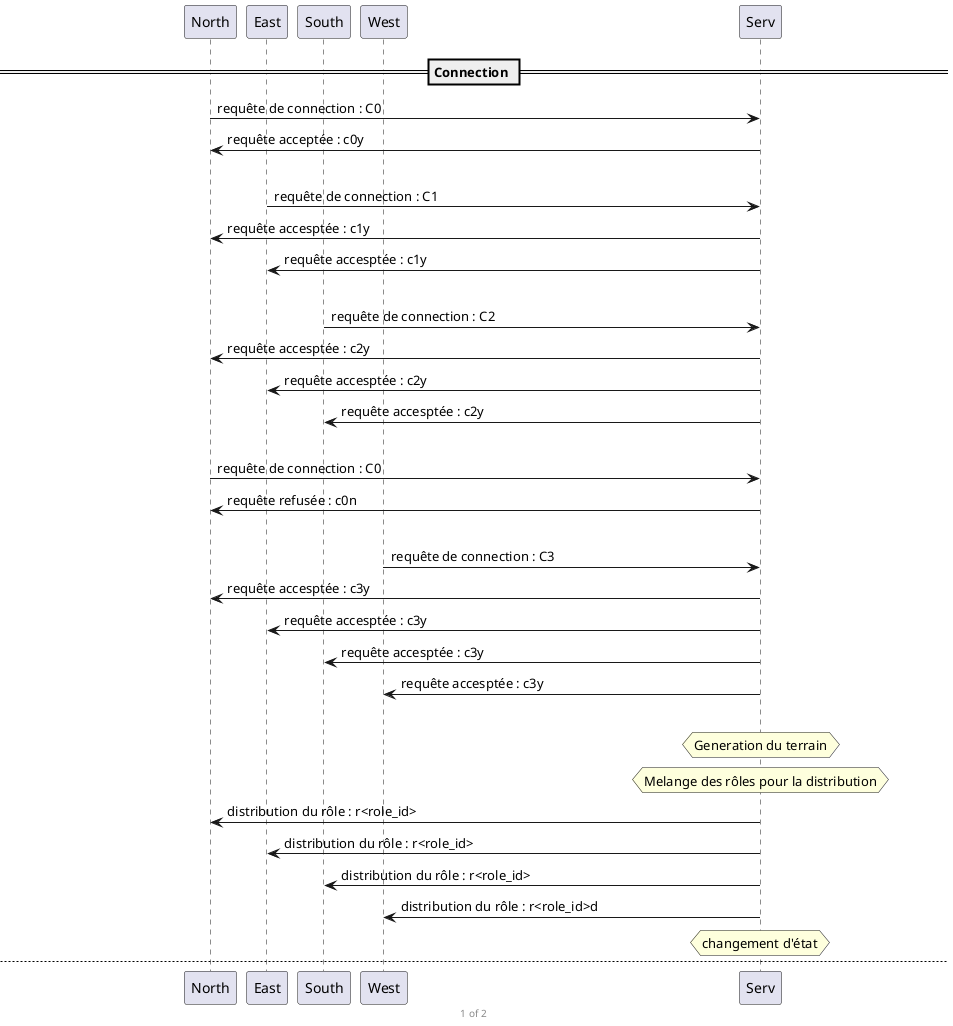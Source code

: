 @startuml UMLseq

footer %page% of %lastpage%

participant North order 0
participant East order 10
participant South order 20
participant West order 30
participant Serv order 40

== Connection ==

North -> Serv : requête de connection : C0
Serv -> North : requête acceptée : c0y
|||
East -> Serv : requête de connection : C1
Serv -> North : requête accesptée : c1y
Serv -> East : requête accesptée : c1y
|||
South -> Serv : requête de connection : C2
Serv -> North : requête accesptée : c2y
Serv -> East : requête accesptée : c2y
Serv -> South : requête accesptée : c2y
|||
North -> Serv : requête de connection : C0
Serv -> North : requête refusée : c0n
|||
West -> Serv : requête de connection : C3
Serv -> North : requête accesptée : c3y
Serv -> East : requête accesptée : c3y
Serv -> South : requête accesptée : c3y
Serv -> West : requête accesptée : c3y
|||
hnote over Serv : Generation du terrain
hnote over Serv : Melange des rôles pour la distribution
Serv -> North : distribution du rôle : r<role_id>
Serv -> East : distribution du rôle : r<role_id>
Serv -> South : distribution du rôle : r<role_id>
Serv -> West : distribution du rôle : r<role_id>d
hnote over Serv : changement d'état

newpage

footer %page% of %lastpage%

== Jeu ==

North -> Serv : ouvrir une porte : O0<dir de la porte>
note left
dir est la direction de la porte
Nord:0, Est:1, Sud:2, Ouest:3
endnote
hnote over Serv : ouverture possible
Serv -> North : ouverture acceptée : oy<nouv_salle.x><nouv_salle.y><dir>
Serv -> East : ouverture acceptée : oy<nouv_salle.x><nouv_salle.y><dir>
Serv -> South : ouverture acceptée : oy<nouv_salle.x><nouv_salle.y><dir>
Serv -> West : ouverture acceptée : oy<nouv_salle.x><nouv_salle.y><dir>
note right
nouv_salle est la salle
dont le joueur demande 
l'ouverture
endnote
hnote over Serv : ouverture impossible
Serv -> North : ouverture refusée : on
...
|||

East -> Serv : lancer une chaussure : L1<dir de la salle>
note left
dir est la direction de la salle
où le joueur lance une chausssure
Nord:0, East:1, South:2, West:3
endnote
hnote over Serv
la salle existe
et
la salle est ouverte
endnote
Serv -> North : lancé accepté : ly1<salle.x><salle.y><dir>
Serv -> East : lancé accepté : ly1<salle.x><salle.y><dir>
Serv -> South : lancé accepté : ly1<salle.x><salle.y><dir>
Serv -> West : lancé accepté : ly1<salle.x><salle.y><dir>
hnote over Serv
la salle n'existe pas
ou
la salle est fermée
endnote
Serv -> East : lancé refusé : ln
note right : c'est un "L" minuscule ;)
...
|||

South -> Serv : entrer dans une salle : E<dir de la salle>
note left
dir est la direction de la salle
où le joueur souhaite entrer
Nord:0, East:1, South:2, West:3
endnote
hnote over Serv
la salle existe
et
la salle est ouverte
endnote
Serv -> North : déplacement accepté : ey2<salle.x><salle.y>
Serv -> East : déplacement accepté : ey2<salle.x><salle.y>
Serv -> South : déplacement accepté : ey2<salle.x><salle.y>
Serv -> West : déplacement accepté : ey2<salle.x><salle.y>
hnote over Serv
la salle n'existe pas
ou
la salle est fermée
endnote
Serv -> South : déplacement refusé : en
...
|||

South -> Serv : est dans une salle : I2
note left
Indique au serveur que le joueur 2 (South)
est entré dans une salle et lance un test
sur la salle.
endnote
hnote over Serv : check sur la salle
Serv -> North : update données : i2<typde de room><hp update>
Serv -> East : update données : i2<typde de room><hp update>
Serv -> South : update données : i2<typde de room><hp update>
Serv -> West : update données : i2<typde de room><hp update>


@enduml